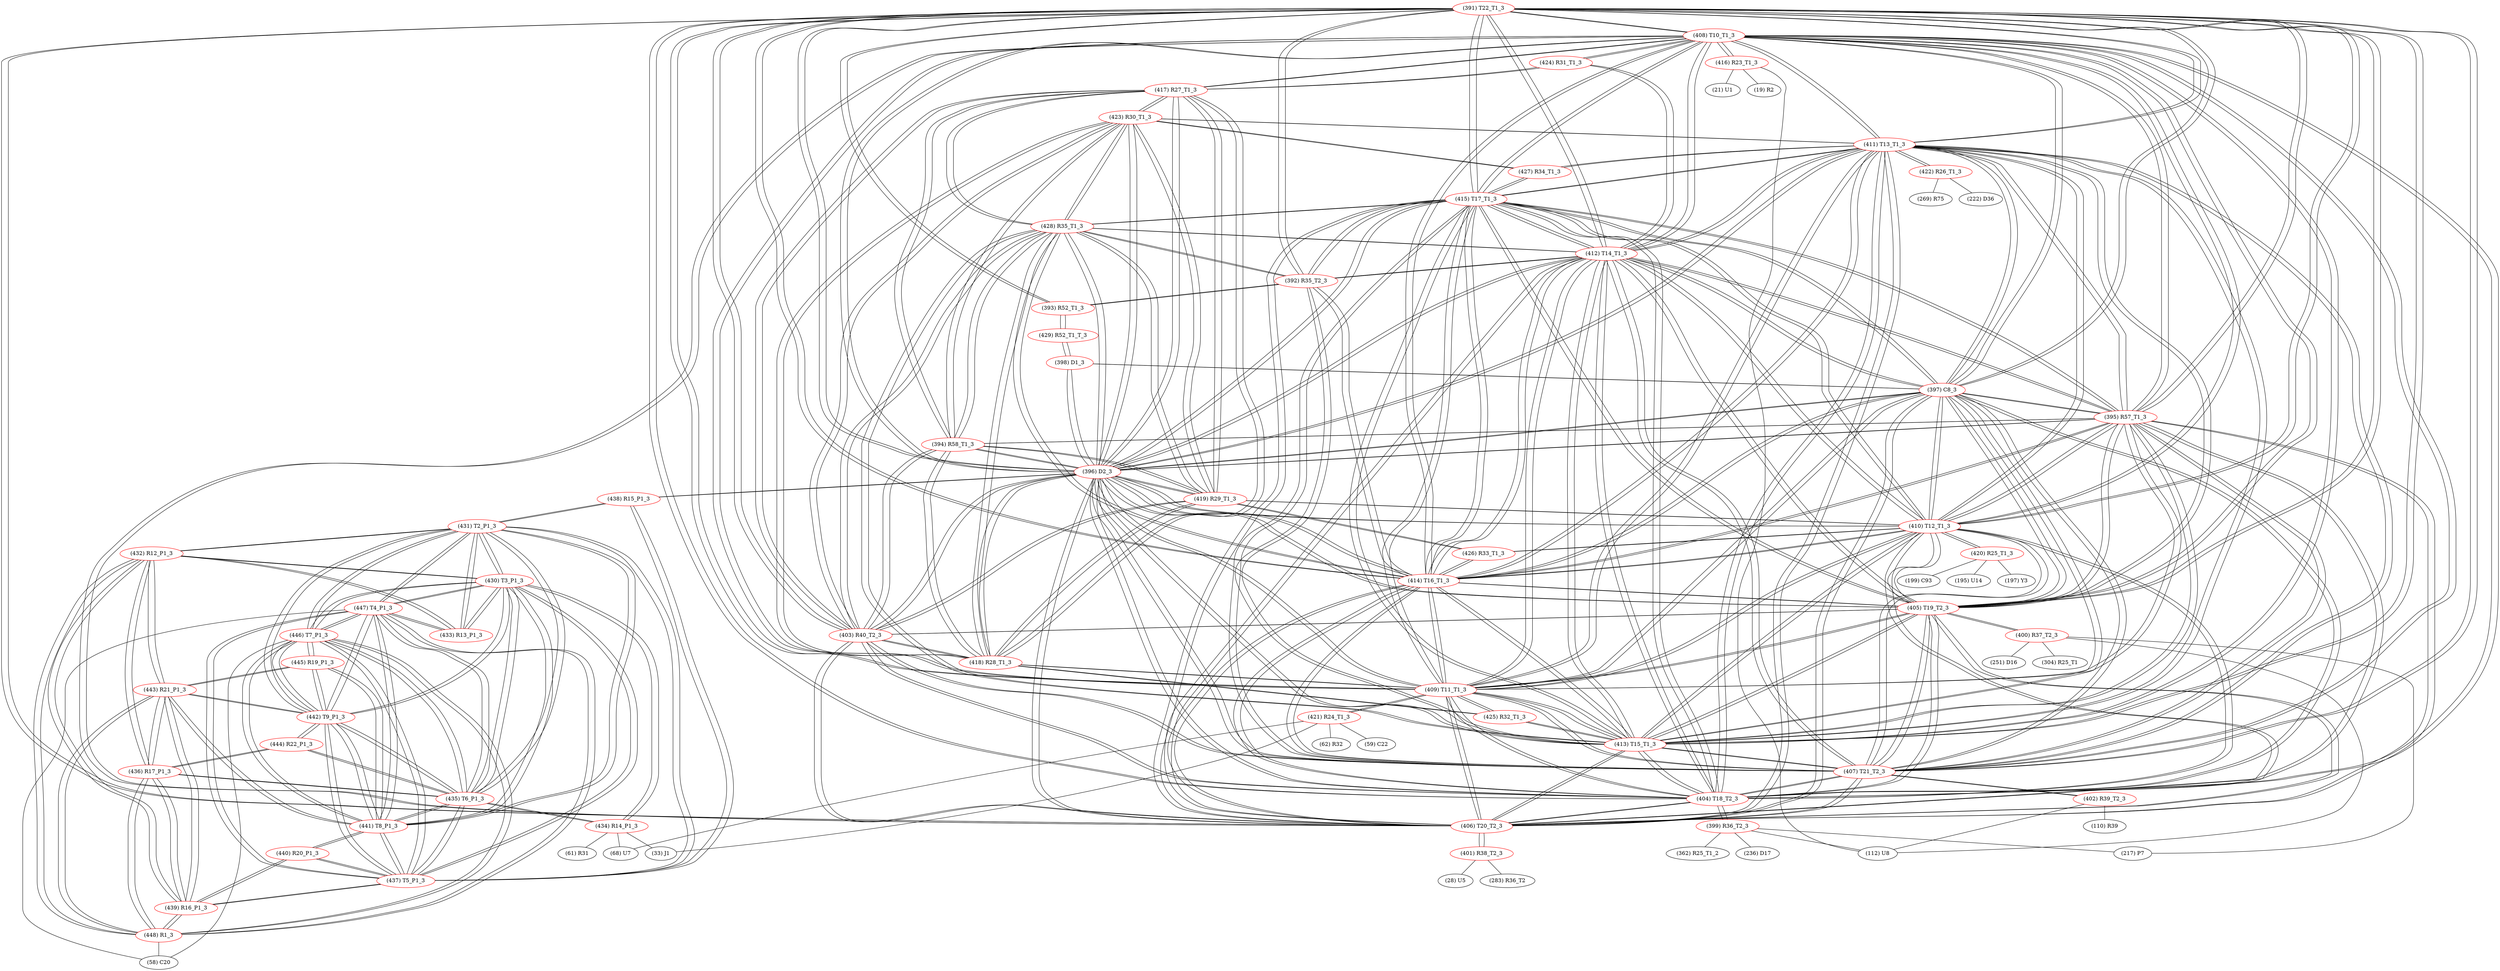 graph {
	391 [label="(391) T22_T1_3" color=red]
	408 [label="(408) T10_T1_3"]
	409 [label="(409) T11_T1_3"]
	410 [label="(410) T12_T1_3"]
	411 [label="(411) T13_T1_3"]
	406 [label="(406) T20_T2_3"]
	412 [label="(412) T14_T1_3"]
	413 [label="(413) T15_T1_3"]
	404 [label="(404) T18_T2_3"]
	407 [label="(407) T21_T2_3"]
	405 [label="(405) T19_T2_3"]
	397 [label="(397) C8_3"]
	414 [label="(414) T16_T1_3"]
	415 [label="(415) T17_T1_3"]
	396 [label="(396) D2_3"]
	395 [label="(395) R57_T1_3"]
	392 [label="(392) R35_T2_3"]
	393 [label="(393) R52_T1_3"]
	403 [label="(403) R40_T2_3"]
	392 [label="(392) R35_T2_3" color=red]
	393 [label="(393) R52_T1_3"]
	391 [label="(391) T22_T1_3"]
	412 [label="(412) T14_T1_3"]
	413 [label="(413) T15_T1_3"]
	415 [label="(415) T17_T1_3"]
	414 [label="(414) T16_T1_3"]
	428 [label="(428) R35_T1_3"]
	393 [label="(393) R52_T1_3" color=red]
	392 [label="(392) R35_T2_3"]
	391 [label="(391) T22_T1_3"]
	429 [label="(429) R52_T1_T_3"]
	394 [label="(394) R58_T1_3" color=red]
	396 [label="(396) D2_3"]
	403 [label="(403) R40_T2_3"]
	417 [label="(417) R27_T1_3"]
	418 [label="(418) R28_T1_3"]
	419 [label="(419) R29_T1_3"]
	423 [label="(423) R30_T1_3"]
	428 [label="(428) R35_T1_3"]
	395 [label="(395) R57_T1_3"]
	395 [label="(395) R57_T1_3" color=red]
	408 [label="(408) T10_T1_3"]
	409 [label="(409) T11_T1_3"]
	410 [label="(410) T12_T1_3"]
	411 [label="(411) T13_T1_3"]
	406 [label="(406) T20_T2_3"]
	412 [label="(412) T14_T1_3"]
	413 [label="(413) T15_T1_3"]
	404 [label="(404) T18_T2_3"]
	407 [label="(407) T21_T2_3"]
	405 [label="(405) T19_T2_3"]
	397 [label="(397) C8_3"]
	414 [label="(414) T16_T1_3"]
	415 [label="(415) T17_T1_3"]
	396 [label="(396) D2_3"]
	391 [label="(391) T22_T1_3"]
	394 [label="(394) R58_T1_3"]
	396 [label="(396) D2_3" color=red]
	394 [label="(394) R58_T1_3"]
	403 [label="(403) R40_T2_3"]
	417 [label="(417) R27_T1_3"]
	418 [label="(418) R28_T1_3"]
	419 [label="(419) R29_T1_3"]
	423 [label="(423) R30_T1_3"]
	428 [label="(428) R35_T1_3"]
	408 [label="(408) T10_T1_3"]
	409 [label="(409) T11_T1_3"]
	410 [label="(410) T12_T1_3"]
	411 [label="(411) T13_T1_3"]
	406 [label="(406) T20_T2_3"]
	412 [label="(412) T14_T1_3"]
	413 [label="(413) T15_T1_3"]
	404 [label="(404) T18_T2_3"]
	407 [label="(407) T21_T2_3"]
	405 [label="(405) T19_T2_3"]
	397 [label="(397) C8_3"]
	414 [label="(414) T16_T1_3"]
	415 [label="(415) T17_T1_3"]
	391 [label="(391) T22_T1_3"]
	395 [label="(395) R57_T1_3"]
	398 [label="(398) D1_3"]
	438 [label="(438) R15_P1_3"]
	397 [label="(397) C8_3" color=red]
	408 [label="(408) T10_T1_3"]
	409 [label="(409) T11_T1_3"]
	410 [label="(410) T12_T1_3"]
	411 [label="(411) T13_T1_3"]
	406 [label="(406) T20_T2_3"]
	412 [label="(412) T14_T1_3"]
	413 [label="(413) T15_T1_3"]
	404 [label="(404) T18_T2_3"]
	407 [label="(407) T21_T2_3"]
	405 [label="(405) T19_T2_3"]
	414 [label="(414) T16_T1_3"]
	415 [label="(415) T17_T1_3"]
	396 [label="(396) D2_3"]
	391 [label="(391) T22_T1_3"]
	395 [label="(395) R57_T1_3"]
	398 [label="(398) D1_3"]
	398 [label="(398) D1_3" color=red]
	396 [label="(396) D2_3"]
	397 [label="(397) C8_3"]
	429 [label="(429) R52_T1_T_3"]
	399 [label="(399) R36_T2_3" color=red]
	217 [label="(217) P7"]
	236 [label="(236) D17"]
	112 [label="(112) U8"]
	362 [label="(362) R25_T1_2"]
	404 [label="(404) T18_T2_3"]
	400 [label="(400) R37_T2_3" color=red]
	217 [label="(217) P7"]
	112 [label="(112) U8"]
	251 [label="(251) D16"]
	304 [label="(304) R25_T1"]
	405 [label="(405) T19_T2_3"]
	401 [label="(401) R38_T2_3" color=red]
	28 [label="(28) U5"]
	283 [label="(283) R36_T2"]
	406 [label="(406) T20_T2_3"]
	402 [label="(402) R39_T2_3" color=red]
	110 [label="(110) R39"]
	112 [label="(112) U8"]
	407 [label="(407) T21_T2_3"]
	403 [label="(403) R40_T2_3" color=red]
	396 [label="(396) D2_3"]
	394 [label="(394) R58_T1_3"]
	417 [label="(417) R27_T1_3"]
	418 [label="(418) R28_T1_3"]
	419 [label="(419) R29_T1_3"]
	423 [label="(423) R30_T1_3"]
	428 [label="(428) R35_T1_3"]
	406 [label="(406) T20_T2_3"]
	407 [label="(407) T21_T2_3"]
	405 [label="(405) T19_T2_3"]
	391 [label="(391) T22_T1_3"]
	404 [label="(404) T18_T2_3"]
	404 [label="(404) T18_T2_3" color=red]
	408 [label="(408) T10_T1_3"]
	409 [label="(409) T11_T1_3"]
	410 [label="(410) T12_T1_3"]
	411 [label="(411) T13_T1_3"]
	406 [label="(406) T20_T2_3"]
	412 [label="(412) T14_T1_3"]
	413 [label="(413) T15_T1_3"]
	407 [label="(407) T21_T2_3"]
	405 [label="(405) T19_T2_3"]
	397 [label="(397) C8_3"]
	414 [label="(414) T16_T1_3"]
	415 [label="(415) T17_T1_3"]
	396 [label="(396) D2_3"]
	391 [label="(391) T22_T1_3"]
	395 [label="(395) R57_T1_3"]
	403 [label="(403) R40_T2_3"]
	399 [label="(399) R36_T2_3"]
	405 [label="(405) T19_T2_3" color=red]
	408 [label="(408) T10_T1_3"]
	409 [label="(409) T11_T1_3"]
	410 [label="(410) T12_T1_3"]
	411 [label="(411) T13_T1_3"]
	406 [label="(406) T20_T2_3"]
	412 [label="(412) T14_T1_3"]
	413 [label="(413) T15_T1_3"]
	404 [label="(404) T18_T2_3"]
	407 [label="(407) T21_T2_3"]
	397 [label="(397) C8_3"]
	414 [label="(414) T16_T1_3"]
	415 [label="(415) T17_T1_3"]
	396 [label="(396) D2_3"]
	391 [label="(391) T22_T1_3"]
	395 [label="(395) R57_T1_3"]
	403 [label="(403) R40_T2_3"]
	400 [label="(400) R37_T2_3"]
	406 [label="(406) T20_T2_3" color=red]
	408 [label="(408) T10_T1_3"]
	409 [label="(409) T11_T1_3"]
	410 [label="(410) T12_T1_3"]
	411 [label="(411) T13_T1_3"]
	412 [label="(412) T14_T1_3"]
	413 [label="(413) T15_T1_3"]
	404 [label="(404) T18_T2_3"]
	407 [label="(407) T21_T2_3"]
	405 [label="(405) T19_T2_3"]
	397 [label="(397) C8_3"]
	414 [label="(414) T16_T1_3"]
	415 [label="(415) T17_T1_3"]
	396 [label="(396) D2_3"]
	391 [label="(391) T22_T1_3"]
	395 [label="(395) R57_T1_3"]
	403 [label="(403) R40_T2_3"]
	401 [label="(401) R38_T2_3"]
	407 [label="(407) T21_T2_3" color=red]
	408 [label="(408) T10_T1_3"]
	409 [label="(409) T11_T1_3"]
	410 [label="(410) T12_T1_3"]
	411 [label="(411) T13_T1_3"]
	406 [label="(406) T20_T2_3"]
	412 [label="(412) T14_T1_3"]
	413 [label="(413) T15_T1_3"]
	404 [label="(404) T18_T2_3"]
	405 [label="(405) T19_T2_3"]
	397 [label="(397) C8_3"]
	414 [label="(414) T16_T1_3"]
	415 [label="(415) T17_T1_3"]
	396 [label="(396) D2_3"]
	391 [label="(391) T22_T1_3"]
	395 [label="(395) R57_T1_3"]
	403 [label="(403) R40_T2_3"]
	402 [label="(402) R39_T2_3"]
	408 [label="(408) T10_T1_3" color=red]
	409 [label="(409) T11_T1_3"]
	410 [label="(410) T12_T1_3"]
	411 [label="(411) T13_T1_3"]
	406 [label="(406) T20_T2_3"]
	412 [label="(412) T14_T1_3"]
	413 [label="(413) T15_T1_3"]
	404 [label="(404) T18_T2_3"]
	407 [label="(407) T21_T2_3"]
	405 [label="(405) T19_T2_3"]
	397 [label="(397) C8_3"]
	414 [label="(414) T16_T1_3"]
	415 [label="(415) T17_T1_3"]
	396 [label="(396) D2_3"]
	391 [label="(391) T22_T1_3"]
	395 [label="(395) R57_T1_3"]
	416 [label="(416) R23_T1_3"]
	424 [label="(424) R31_T1_3"]
	417 [label="(417) R27_T1_3"]
	409 [label="(409) T11_T1_3" color=red]
	408 [label="(408) T10_T1_3"]
	410 [label="(410) T12_T1_3"]
	411 [label="(411) T13_T1_3"]
	406 [label="(406) T20_T2_3"]
	412 [label="(412) T14_T1_3"]
	413 [label="(413) T15_T1_3"]
	404 [label="(404) T18_T2_3"]
	407 [label="(407) T21_T2_3"]
	405 [label="(405) T19_T2_3"]
	397 [label="(397) C8_3"]
	414 [label="(414) T16_T1_3"]
	415 [label="(415) T17_T1_3"]
	396 [label="(396) D2_3"]
	391 [label="(391) T22_T1_3"]
	395 [label="(395) R57_T1_3"]
	421 [label="(421) R24_T1_3"]
	425 [label="(425) R32_T1_3"]
	418 [label="(418) R28_T1_3"]
	410 [label="(410) T12_T1_3" color=red]
	408 [label="(408) T10_T1_3"]
	409 [label="(409) T11_T1_3"]
	411 [label="(411) T13_T1_3"]
	406 [label="(406) T20_T2_3"]
	412 [label="(412) T14_T1_3"]
	413 [label="(413) T15_T1_3"]
	404 [label="(404) T18_T2_3"]
	407 [label="(407) T21_T2_3"]
	405 [label="(405) T19_T2_3"]
	397 [label="(397) C8_3"]
	414 [label="(414) T16_T1_3"]
	415 [label="(415) T17_T1_3"]
	396 [label="(396) D2_3"]
	391 [label="(391) T22_T1_3"]
	395 [label="(395) R57_T1_3"]
	426 [label="(426) R33_T1_3"]
	419 [label="(419) R29_T1_3"]
	420 [label="(420) R25_T1_3"]
	411 [label="(411) T13_T1_3" color=red]
	408 [label="(408) T10_T1_3"]
	409 [label="(409) T11_T1_3"]
	410 [label="(410) T12_T1_3"]
	406 [label="(406) T20_T2_3"]
	412 [label="(412) T14_T1_3"]
	413 [label="(413) T15_T1_3"]
	404 [label="(404) T18_T2_3"]
	407 [label="(407) T21_T2_3"]
	405 [label="(405) T19_T2_3"]
	397 [label="(397) C8_3"]
	414 [label="(414) T16_T1_3"]
	415 [label="(415) T17_T1_3"]
	396 [label="(396) D2_3"]
	391 [label="(391) T22_T1_3"]
	395 [label="(395) R57_T1_3"]
	427 [label="(427) R34_T1_3"]
	423 [label="(423) R30_T1_3"]
	422 [label="(422) R26_T1_3"]
	412 [label="(412) T14_T1_3" color=red]
	408 [label="(408) T10_T1_3"]
	409 [label="(409) T11_T1_3"]
	410 [label="(410) T12_T1_3"]
	411 [label="(411) T13_T1_3"]
	406 [label="(406) T20_T2_3"]
	413 [label="(413) T15_T1_3"]
	404 [label="(404) T18_T2_3"]
	407 [label="(407) T21_T2_3"]
	405 [label="(405) T19_T2_3"]
	397 [label="(397) C8_3"]
	414 [label="(414) T16_T1_3"]
	415 [label="(415) T17_T1_3"]
	396 [label="(396) D2_3"]
	391 [label="(391) T22_T1_3"]
	395 [label="(395) R57_T1_3"]
	428 [label="(428) R35_T1_3"]
	392 [label="(392) R35_T2_3"]
	424 [label="(424) R31_T1_3"]
	413 [label="(413) T15_T1_3" color=red]
	408 [label="(408) T10_T1_3"]
	409 [label="(409) T11_T1_3"]
	410 [label="(410) T12_T1_3"]
	411 [label="(411) T13_T1_3"]
	406 [label="(406) T20_T2_3"]
	412 [label="(412) T14_T1_3"]
	404 [label="(404) T18_T2_3"]
	407 [label="(407) T21_T2_3"]
	405 [label="(405) T19_T2_3"]
	397 [label="(397) C8_3"]
	414 [label="(414) T16_T1_3"]
	415 [label="(415) T17_T1_3"]
	396 [label="(396) D2_3"]
	391 [label="(391) T22_T1_3"]
	395 [label="(395) R57_T1_3"]
	428 [label="(428) R35_T1_3"]
	392 [label="(392) R35_T2_3"]
	425 [label="(425) R32_T1_3"]
	414 [label="(414) T16_T1_3" color=red]
	408 [label="(408) T10_T1_3"]
	409 [label="(409) T11_T1_3"]
	410 [label="(410) T12_T1_3"]
	411 [label="(411) T13_T1_3"]
	406 [label="(406) T20_T2_3"]
	412 [label="(412) T14_T1_3"]
	413 [label="(413) T15_T1_3"]
	404 [label="(404) T18_T2_3"]
	407 [label="(407) T21_T2_3"]
	405 [label="(405) T19_T2_3"]
	397 [label="(397) C8_3"]
	415 [label="(415) T17_T1_3"]
	396 [label="(396) D2_3"]
	391 [label="(391) T22_T1_3"]
	395 [label="(395) R57_T1_3"]
	428 [label="(428) R35_T1_3"]
	392 [label="(392) R35_T2_3"]
	426 [label="(426) R33_T1_3"]
	415 [label="(415) T17_T1_3" color=red]
	408 [label="(408) T10_T1_3"]
	409 [label="(409) T11_T1_3"]
	410 [label="(410) T12_T1_3"]
	411 [label="(411) T13_T1_3"]
	406 [label="(406) T20_T2_3"]
	412 [label="(412) T14_T1_3"]
	413 [label="(413) T15_T1_3"]
	404 [label="(404) T18_T2_3"]
	407 [label="(407) T21_T2_3"]
	405 [label="(405) T19_T2_3"]
	397 [label="(397) C8_3"]
	414 [label="(414) T16_T1_3"]
	396 [label="(396) D2_3"]
	391 [label="(391) T22_T1_3"]
	395 [label="(395) R57_T1_3"]
	428 [label="(428) R35_T1_3"]
	392 [label="(392) R35_T2_3"]
	427 [label="(427) R34_T1_3"]
	416 [label="(416) R23_T1_3" color=red]
	19 [label="(19) R2"]
	112 [label="(112) U8"]
	21 [label="(21) U1"]
	408 [label="(408) T10_T1_3"]
	417 [label="(417) R27_T1_3" color=red]
	396 [label="(396) D2_3"]
	394 [label="(394) R58_T1_3"]
	403 [label="(403) R40_T2_3"]
	418 [label="(418) R28_T1_3"]
	419 [label="(419) R29_T1_3"]
	423 [label="(423) R30_T1_3"]
	428 [label="(428) R35_T1_3"]
	424 [label="(424) R31_T1_3"]
	408 [label="(408) T10_T1_3"]
	418 [label="(418) R28_T1_3" color=red]
	396 [label="(396) D2_3"]
	394 [label="(394) R58_T1_3"]
	403 [label="(403) R40_T2_3"]
	417 [label="(417) R27_T1_3"]
	419 [label="(419) R29_T1_3"]
	423 [label="(423) R30_T1_3"]
	428 [label="(428) R35_T1_3"]
	425 [label="(425) R32_T1_3"]
	409 [label="(409) T11_T1_3"]
	419 [label="(419) R29_T1_3" color=red]
	396 [label="(396) D2_3"]
	394 [label="(394) R58_T1_3"]
	403 [label="(403) R40_T2_3"]
	417 [label="(417) R27_T1_3"]
	418 [label="(418) R28_T1_3"]
	423 [label="(423) R30_T1_3"]
	428 [label="(428) R35_T1_3"]
	426 [label="(426) R33_T1_3"]
	410 [label="(410) T12_T1_3"]
	420 [label="(420) R25_T1_3" color=red]
	199 [label="(199) C93"]
	195 [label="(195) U14"]
	197 [label="(197) Y3"]
	410 [label="(410) T12_T1_3"]
	421 [label="(421) R24_T1_3" color=red]
	68 [label="(68) U7"]
	59 [label="(59) C22"]
	33 [label="(33) J1"]
	62 [label="(62) R32"]
	409 [label="(409) T11_T1_3"]
	422 [label="(422) R26_T1_3" color=red]
	222 [label="(222) D36"]
	269 [label="(269) R75"]
	411 [label="(411) T13_T1_3"]
	423 [label="(423) R30_T1_3" color=red]
	396 [label="(396) D2_3"]
	394 [label="(394) R58_T1_3"]
	403 [label="(403) R40_T2_3"]
	417 [label="(417) R27_T1_3"]
	418 [label="(418) R28_T1_3"]
	419 [label="(419) R29_T1_3"]
	428 [label="(428) R35_T1_3"]
	411 [label="(411) T13_T1_3"]
	427 [label="(427) R34_T1_3"]
	424 [label="(424) R31_T1_3" color=red]
	417 [label="(417) R27_T1_3"]
	408 [label="(408) T10_T1_3"]
	412 [label="(412) T14_T1_3"]
	425 [label="(425) R32_T1_3" color=red]
	413 [label="(413) T15_T1_3"]
	409 [label="(409) T11_T1_3"]
	418 [label="(418) R28_T1_3"]
	426 [label="(426) R33_T1_3" color=red]
	414 [label="(414) T16_T1_3"]
	419 [label="(419) R29_T1_3"]
	410 [label="(410) T12_T1_3"]
	427 [label="(427) R34_T1_3" color=red]
	415 [label="(415) T17_T1_3"]
	411 [label="(411) T13_T1_3"]
	423 [label="(423) R30_T1_3"]
	428 [label="(428) R35_T1_3" color=red]
	396 [label="(396) D2_3"]
	394 [label="(394) R58_T1_3"]
	403 [label="(403) R40_T2_3"]
	417 [label="(417) R27_T1_3"]
	418 [label="(418) R28_T1_3"]
	419 [label="(419) R29_T1_3"]
	423 [label="(423) R30_T1_3"]
	412 [label="(412) T14_T1_3"]
	413 [label="(413) T15_T1_3"]
	415 [label="(415) T17_T1_3"]
	414 [label="(414) T16_T1_3"]
	392 [label="(392) R35_T2_3"]
	429 [label="(429) R52_T1_T_3" color=red]
	398 [label="(398) D1_3"]
	393 [label="(393) R52_T1_3"]
	430 [label="(430) T3_P1_3" color=red]
	447 [label="(447) T4_P1_3"]
	446 [label="(446) T7_P1_3"]
	437 [label="(437) T5_P1_3"]
	442 [label="(442) T9_P1_3"]
	441 [label="(441) T8_P1_3"]
	435 [label="(435) T6_P1_3"]
	431 [label="(431) T2_P1_3"]
	434 [label="(434) R14_P1_3"]
	433 [label="(433) R13_P1_3"]
	432 [label="(432) R12_P1_3"]
	431 [label="(431) T2_P1_3" color=red]
	430 [label="(430) T3_P1_3"]
	447 [label="(447) T4_P1_3"]
	446 [label="(446) T7_P1_3"]
	437 [label="(437) T5_P1_3"]
	442 [label="(442) T9_P1_3"]
	441 [label="(441) T8_P1_3"]
	435 [label="(435) T6_P1_3"]
	433 [label="(433) R13_P1_3"]
	432 [label="(432) R12_P1_3"]
	438 [label="(438) R15_P1_3"]
	432 [label="(432) R12_P1_3" color=red]
	443 [label="(443) R21_P1_3"]
	439 [label="(439) R16_P1_3"]
	436 [label="(436) R17_P1_3"]
	448 [label="(448) R1_3"]
	433 [label="(433) R13_P1_3"]
	430 [label="(430) T3_P1_3"]
	431 [label="(431) T2_P1_3"]
	433 [label="(433) R13_P1_3" color=red]
	447 [label="(447) T4_P1_3"]
	430 [label="(430) T3_P1_3"]
	432 [label="(432) R12_P1_3"]
	431 [label="(431) T2_P1_3"]
	434 [label="(434) R14_P1_3" color=red]
	61 [label="(61) R31"]
	68 [label="(68) U7"]
	33 [label="(33) J1"]
	430 [label="(430) T3_P1_3"]
	435 [label="(435) T6_P1_3"]
	435 [label="(435) T6_P1_3" color=red]
	430 [label="(430) T3_P1_3"]
	447 [label="(447) T4_P1_3"]
	446 [label="(446) T7_P1_3"]
	437 [label="(437) T5_P1_3"]
	442 [label="(442) T9_P1_3"]
	441 [label="(441) T8_P1_3"]
	431 [label="(431) T2_P1_3"]
	434 [label="(434) R14_P1_3"]
	444 [label="(444) R22_P1_3"]
	436 [label="(436) R17_P1_3"]
	436 [label="(436) R17_P1_3" color=red]
	443 [label="(443) R21_P1_3"]
	439 [label="(439) R16_P1_3"]
	432 [label="(432) R12_P1_3"]
	448 [label="(448) R1_3"]
	444 [label="(444) R22_P1_3"]
	435 [label="(435) T6_P1_3"]
	437 [label="(437) T5_P1_3" color=red]
	430 [label="(430) T3_P1_3"]
	447 [label="(447) T4_P1_3"]
	446 [label="(446) T7_P1_3"]
	442 [label="(442) T9_P1_3"]
	441 [label="(441) T8_P1_3"]
	435 [label="(435) T6_P1_3"]
	431 [label="(431) T2_P1_3"]
	438 [label="(438) R15_P1_3"]
	439 [label="(439) R16_P1_3"]
	440 [label="(440) R20_P1_3"]
	438 [label="(438) R15_P1_3" color=red]
	396 [label="(396) D2_3"]
	431 [label="(431) T2_P1_3"]
	437 [label="(437) T5_P1_3"]
	439 [label="(439) R16_P1_3" color=red]
	443 [label="(443) R21_P1_3"]
	432 [label="(432) R12_P1_3"]
	436 [label="(436) R17_P1_3"]
	448 [label="(448) R1_3"]
	437 [label="(437) T5_P1_3"]
	440 [label="(440) R20_P1_3"]
	440 [label="(440) R20_P1_3" color=red]
	441 [label="(441) T8_P1_3"]
	439 [label="(439) R16_P1_3"]
	437 [label="(437) T5_P1_3"]
	441 [label="(441) T8_P1_3" color=red]
	430 [label="(430) T3_P1_3"]
	447 [label="(447) T4_P1_3"]
	446 [label="(446) T7_P1_3"]
	437 [label="(437) T5_P1_3"]
	442 [label="(442) T9_P1_3"]
	435 [label="(435) T6_P1_3"]
	431 [label="(431) T2_P1_3"]
	443 [label="(443) R21_P1_3"]
	445 [label="(445) R19_P1_3"]
	440 [label="(440) R20_P1_3"]
	442 [label="(442) T9_P1_3" color=red]
	444 [label="(444) R22_P1_3"]
	430 [label="(430) T3_P1_3"]
	447 [label="(447) T4_P1_3"]
	446 [label="(446) T7_P1_3"]
	437 [label="(437) T5_P1_3"]
	441 [label="(441) T8_P1_3"]
	435 [label="(435) T6_P1_3"]
	431 [label="(431) T2_P1_3"]
	443 [label="(443) R21_P1_3"]
	445 [label="(445) R19_P1_3"]
	443 [label="(443) R21_P1_3" color=red]
	439 [label="(439) R16_P1_3"]
	432 [label="(432) R12_P1_3"]
	436 [label="(436) R17_P1_3"]
	448 [label="(448) R1_3"]
	442 [label="(442) T9_P1_3"]
	441 [label="(441) T8_P1_3"]
	445 [label="(445) R19_P1_3"]
	444 [label="(444) R22_P1_3" color=red]
	442 [label="(442) T9_P1_3"]
	435 [label="(435) T6_P1_3"]
	436 [label="(436) R17_P1_3"]
	445 [label="(445) R19_P1_3" color=red]
	442 [label="(442) T9_P1_3"]
	443 [label="(443) R21_P1_3"]
	441 [label="(441) T8_P1_3"]
	446 [label="(446) T7_P1_3"]
	446 [label="(446) T7_P1_3" color=red]
	430 [label="(430) T3_P1_3"]
	447 [label="(447) T4_P1_3"]
	437 [label="(437) T5_P1_3"]
	442 [label="(442) T9_P1_3"]
	441 [label="(441) T8_P1_3"]
	435 [label="(435) T6_P1_3"]
	431 [label="(431) T2_P1_3"]
	448 [label="(448) R1_3"]
	58 [label="(58) C20"]
	445 [label="(445) R19_P1_3"]
	447 [label="(447) T4_P1_3" color=red]
	430 [label="(430) T3_P1_3"]
	446 [label="(446) T7_P1_3"]
	437 [label="(437) T5_P1_3"]
	442 [label="(442) T9_P1_3"]
	441 [label="(441) T8_P1_3"]
	435 [label="(435) T6_P1_3"]
	431 [label="(431) T2_P1_3"]
	433 [label="(433) R13_P1_3"]
	448 [label="(448) R1_3"]
	58 [label="(58) C20"]
	448 [label="(448) R1_3" color=red]
	447 [label="(447) T4_P1_3"]
	446 [label="(446) T7_P1_3"]
	58 [label="(58) C20"]
	443 [label="(443) R21_P1_3"]
	439 [label="(439) R16_P1_3"]
	432 [label="(432) R12_P1_3"]
	436 [label="(436) R17_P1_3"]
	391 -- 408
	391 -- 409
	391 -- 410
	391 -- 411
	391 -- 406
	391 -- 412
	391 -- 413
	391 -- 404
	391 -- 407
	391 -- 405
	391 -- 397
	391 -- 414
	391 -- 415
	391 -- 396
	391 -- 395
	391 -- 392
	391 -- 393
	391 -- 403
	392 -- 393
	392 -- 391
	392 -- 412
	392 -- 413
	392 -- 415
	392 -- 414
	392 -- 428
	393 -- 392
	393 -- 391
	393 -- 429
	394 -- 396
	394 -- 403
	394 -- 417
	394 -- 418
	394 -- 419
	394 -- 423
	394 -- 428
	394 -- 395
	395 -- 408
	395 -- 409
	395 -- 410
	395 -- 411
	395 -- 406
	395 -- 412
	395 -- 413
	395 -- 404
	395 -- 407
	395 -- 405
	395 -- 397
	395 -- 414
	395 -- 415
	395 -- 396
	395 -- 391
	395 -- 394
	396 -- 394
	396 -- 403
	396 -- 417
	396 -- 418
	396 -- 419
	396 -- 423
	396 -- 428
	396 -- 408
	396 -- 409
	396 -- 410
	396 -- 411
	396 -- 406
	396 -- 412
	396 -- 413
	396 -- 404
	396 -- 407
	396 -- 405
	396 -- 397
	396 -- 414
	396 -- 415
	396 -- 391
	396 -- 395
	396 -- 398
	396 -- 438
	397 -- 408
	397 -- 409
	397 -- 410
	397 -- 411
	397 -- 406
	397 -- 412
	397 -- 413
	397 -- 404
	397 -- 407
	397 -- 405
	397 -- 414
	397 -- 415
	397 -- 396
	397 -- 391
	397 -- 395
	397 -- 398
	398 -- 396
	398 -- 397
	398 -- 429
	399 -- 217
	399 -- 236
	399 -- 112
	399 -- 362
	399 -- 404
	400 -- 217
	400 -- 112
	400 -- 251
	400 -- 304
	400 -- 405
	401 -- 28
	401 -- 283
	401 -- 406
	402 -- 110
	402 -- 112
	402 -- 407
	403 -- 396
	403 -- 394
	403 -- 417
	403 -- 418
	403 -- 419
	403 -- 423
	403 -- 428
	403 -- 406
	403 -- 407
	403 -- 405
	403 -- 391
	403 -- 404
	404 -- 408
	404 -- 409
	404 -- 410
	404 -- 411
	404 -- 406
	404 -- 412
	404 -- 413
	404 -- 407
	404 -- 405
	404 -- 397
	404 -- 414
	404 -- 415
	404 -- 396
	404 -- 391
	404 -- 395
	404 -- 403
	404 -- 399
	405 -- 408
	405 -- 409
	405 -- 410
	405 -- 411
	405 -- 406
	405 -- 412
	405 -- 413
	405 -- 404
	405 -- 407
	405 -- 397
	405 -- 414
	405 -- 415
	405 -- 396
	405 -- 391
	405 -- 395
	405 -- 403
	405 -- 400
	406 -- 408
	406 -- 409
	406 -- 410
	406 -- 411
	406 -- 412
	406 -- 413
	406 -- 404
	406 -- 407
	406 -- 405
	406 -- 397
	406 -- 414
	406 -- 415
	406 -- 396
	406 -- 391
	406 -- 395
	406 -- 403
	406 -- 401
	407 -- 408
	407 -- 409
	407 -- 410
	407 -- 411
	407 -- 406
	407 -- 412
	407 -- 413
	407 -- 404
	407 -- 405
	407 -- 397
	407 -- 414
	407 -- 415
	407 -- 396
	407 -- 391
	407 -- 395
	407 -- 403
	407 -- 402
	408 -- 409
	408 -- 410
	408 -- 411
	408 -- 406
	408 -- 412
	408 -- 413
	408 -- 404
	408 -- 407
	408 -- 405
	408 -- 397
	408 -- 414
	408 -- 415
	408 -- 396
	408 -- 391
	408 -- 395
	408 -- 416
	408 -- 424
	408 -- 417
	409 -- 408
	409 -- 410
	409 -- 411
	409 -- 406
	409 -- 412
	409 -- 413
	409 -- 404
	409 -- 407
	409 -- 405
	409 -- 397
	409 -- 414
	409 -- 415
	409 -- 396
	409 -- 391
	409 -- 395
	409 -- 421
	409 -- 425
	409 -- 418
	410 -- 408
	410 -- 409
	410 -- 411
	410 -- 406
	410 -- 412
	410 -- 413
	410 -- 404
	410 -- 407
	410 -- 405
	410 -- 397
	410 -- 414
	410 -- 415
	410 -- 396
	410 -- 391
	410 -- 395
	410 -- 426
	410 -- 419
	410 -- 420
	411 -- 408
	411 -- 409
	411 -- 410
	411 -- 406
	411 -- 412
	411 -- 413
	411 -- 404
	411 -- 407
	411 -- 405
	411 -- 397
	411 -- 414
	411 -- 415
	411 -- 396
	411 -- 391
	411 -- 395
	411 -- 427
	411 -- 423
	411 -- 422
	412 -- 408
	412 -- 409
	412 -- 410
	412 -- 411
	412 -- 406
	412 -- 413
	412 -- 404
	412 -- 407
	412 -- 405
	412 -- 397
	412 -- 414
	412 -- 415
	412 -- 396
	412 -- 391
	412 -- 395
	412 -- 428
	412 -- 392
	412 -- 424
	413 -- 408
	413 -- 409
	413 -- 410
	413 -- 411
	413 -- 406
	413 -- 412
	413 -- 404
	413 -- 407
	413 -- 405
	413 -- 397
	413 -- 414
	413 -- 415
	413 -- 396
	413 -- 391
	413 -- 395
	413 -- 428
	413 -- 392
	413 -- 425
	414 -- 408
	414 -- 409
	414 -- 410
	414 -- 411
	414 -- 406
	414 -- 412
	414 -- 413
	414 -- 404
	414 -- 407
	414 -- 405
	414 -- 397
	414 -- 415
	414 -- 396
	414 -- 391
	414 -- 395
	414 -- 428
	414 -- 392
	414 -- 426
	415 -- 408
	415 -- 409
	415 -- 410
	415 -- 411
	415 -- 406
	415 -- 412
	415 -- 413
	415 -- 404
	415 -- 407
	415 -- 405
	415 -- 397
	415 -- 414
	415 -- 396
	415 -- 391
	415 -- 395
	415 -- 428
	415 -- 392
	415 -- 427
	416 -- 19
	416 -- 112
	416 -- 21
	416 -- 408
	417 -- 396
	417 -- 394
	417 -- 403
	417 -- 418
	417 -- 419
	417 -- 423
	417 -- 428
	417 -- 424
	417 -- 408
	418 -- 396
	418 -- 394
	418 -- 403
	418 -- 417
	418 -- 419
	418 -- 423
	418 -- 428
	418 -- 425
	418 -- 409
	419 -- 396
	419 -- 394
	419 -- 403
	419 -- 417
	419 -- 418
	419 -- 423
	419 -- 428
	419 -- 426
	419 -- 410
	420 -- 199
	420 -- 195
	420 -- 197
	420 -- 410
	421 -- 68
	421 -- 59
	421 -- 33
	421 -- 62
	421 -- 409
	422 -- 222
	422 -- 269
	422 -- 411
	423 -- 396
	423 -- 394
	423 -- 403
	423 -- 417
	423 -- 418
	423 -- 419
	423 -- 428
	423 -- 411
	423 -- 427
	424 -- 417
	424 -- 408
	424 -- 412
	425 -- 413
	425 -- 409
	425 -- 418
	426 -- 414
	426 -- 419
	426 -- 410
	427 -- 415
	427 -- 411
	427 -- 423
	428 -- 396
	428 -- 394
	428 -- 403
	428 -- 417
	428 -- 418
	428 -- 419
	428 -- 423
	428 -- 412
	428 -- 413
	428 -- 415
	428 -- 414
	428 -- 392
	429 -- 398
	429 -- 393
	430 -- 447
	430 -- 446
	430 -- 437
	430 -- 442
	430 -- 441
	430 -- 435
	430 -- 431
	430 -- 434
	430 -- 433
	430 -- 432
	431 -- 430
	431 -- 447
	431 -- 446
	431 -- 437
	431 -- 442
	431 -- 441
	431 -- 435
	431 -- 433
	431 -- 432
	431 -- 438
	432 -- 443
	432 -- 439
	432 -- 436
	432 -- 448
	432 -- 433
	432 -- 430
	432 -- 431
	433 -- 447
	433 -- 430
	433 -- 432
	433 -- 431
	434 -- 61
	434 -- 68
	434 -- 33
	434 -- 430
	434 -- 435
	435 -- 430
	435 -- 447
	435 -- 446
	435 -- 437
	435 -- 442
	435 -- 441
	435 -- 431
	435 -- 434
	435 -- 444
	435 -- 436
	436 -- 443
	436 -- 439
	436 -- 432
	436 -- 448
	436 -- 444
	436 -- 435
	437 -- 430
	437 -- 447
	437 -- 446
	437 -- 442
	437 -- 441
	437 -- 435
	437 -- 431
	437 -- 438
	437 -- 439
	437 -- 440
	438 -- 396
	438 -- 431
	438 -- 437
	439 -- 443
	439 -- 432
	439 -- 436
	439 -- 448
	439 -- 437
	439 -- 440
	440 -- 441
	440 -- 439
	440 -- 437
	441 -- 430
	441 -- 447
	441 -- 446
	441 -- 437
	441 -- 442
	441 -- 435
	441 -- 431
	441 -- 443
	441 -- 445
	441 -- 440
	442 -- 444
	442 -- 430
	442 -- 447
	442 -- 446
	442 -- 437
	442 -- 441
	442 -- 435
	442 -- 431
	442 -- 443
	442 -- 445
	443 -- 439
	443 -- 432
	443 -- 436
	443 -- 448
	443 -- 442
	443 -- 441
	443 -- 445
	444 -- 442
	444 -- 435
	444 -- 436
	445 -- 442
	445 -- 443
	445 -- 441
	445 -- 446
	446 -- 430
	446 -- 447
	446 -- 437
	446 -- 442
	446 -- 441
	446 -- 435
	446 -- 431
	446 -- 448
	446 -- 58
	446 -- 445
	447 -- 430
	447 -- 446
	447 -- 437
	447 -- 442
	447 -- 441
	447 -- 435
	447 -- 431
	447 -- 433
	447 -- 448
	447 -- 58
	448 -- 447
	448 -- 446
	448 -- 58
	448 -- 443
	448 -- 439
	448 -- 432
	448 -- 436
}